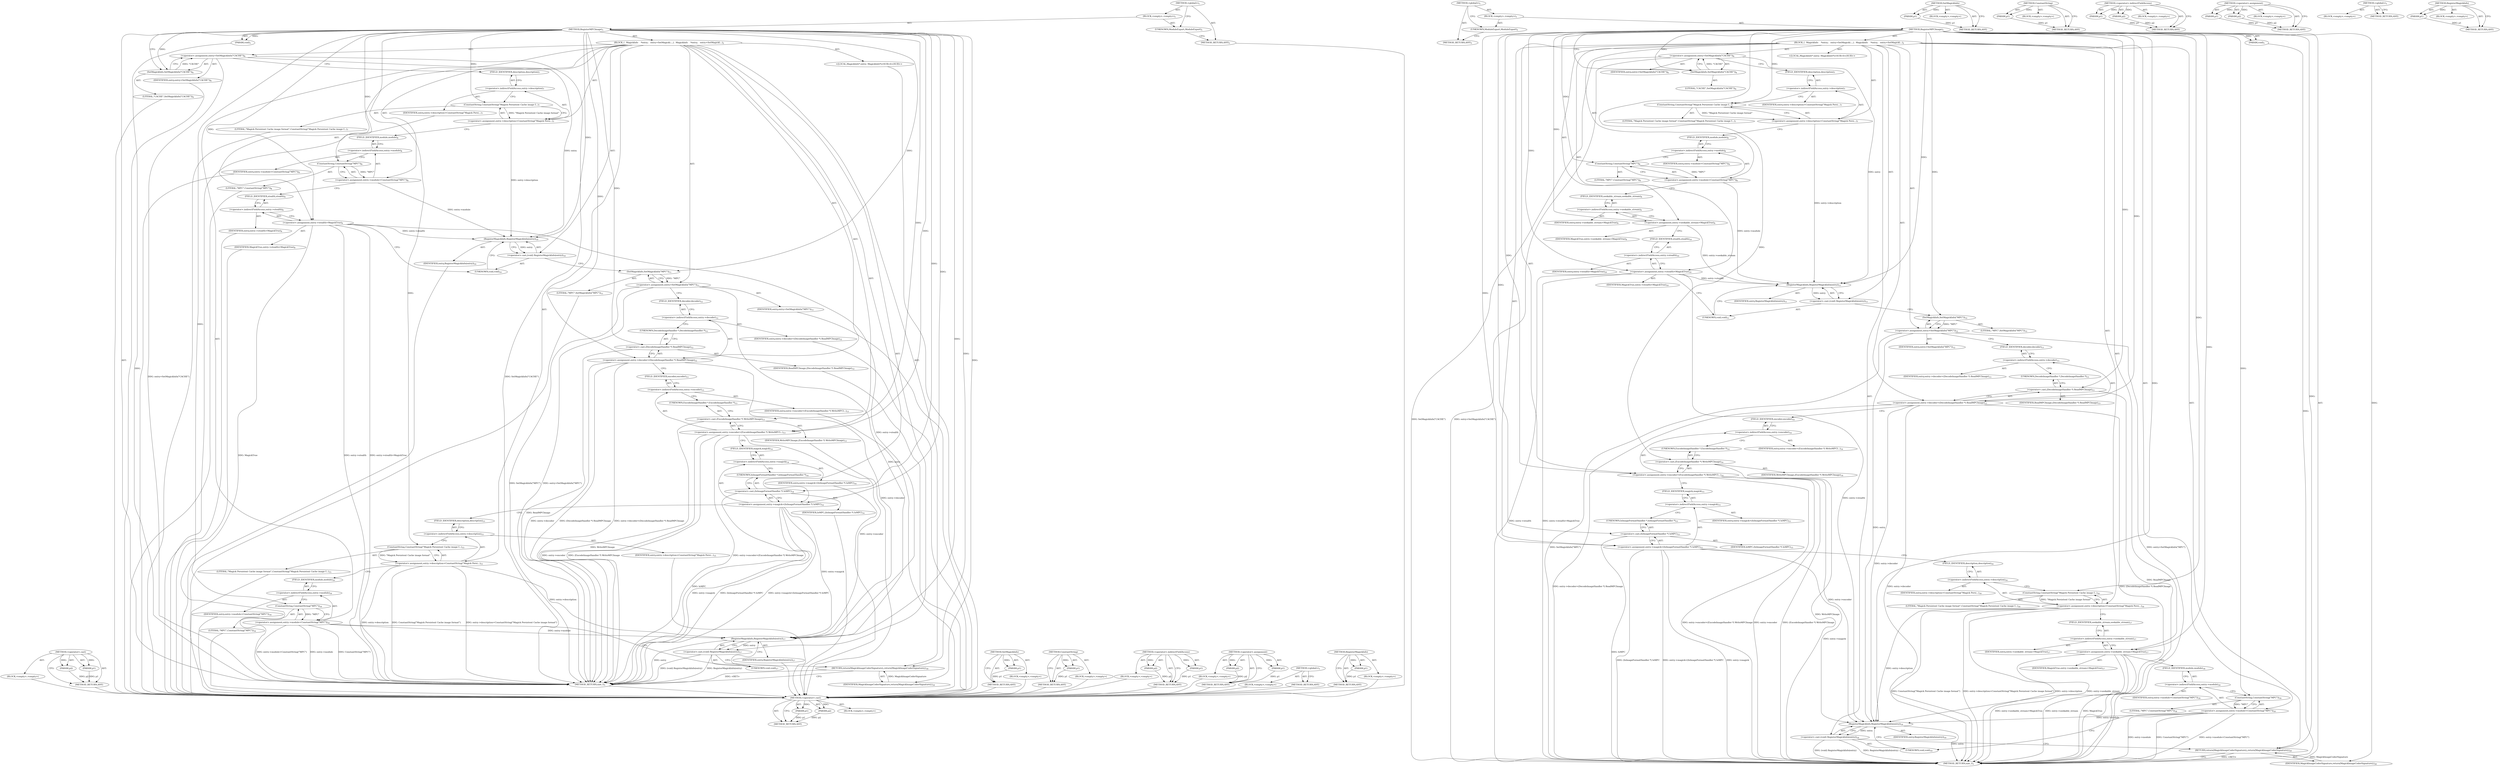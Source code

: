 digraph "RegisterMagickInfo" {
vulnerable_124 [label=<(METHOD,&lt;operator&gt;.cast)>];
vulnerable_125 [label=<(PARAM,p1)>];
vulnerable_126 [label=<(PARAM,p2)>];
vulnerable_127 [label=<(BLOCK,&lt;empty&gt;,&lt;empty&gt;)>];
vulnerable_128 [label=<(METHOD_RETURN,ANY)>];
vulnerable_6 [label=<(METHOD,&lt;global&gt;)<SUB>1</SUB>>];
vulnerable_7 [label=<(BLOCK,&lt;empty&gt;,&lt;empty&gt;)<SUB>1</SUB>>];
vulnerable_8 [label=<(UNKNOWN,ModuleExport,ModuleExport)<SUB>1</SUB>>];
vulnerable_9 [label=<(METHOD,RegisterMPCImage)<SUB>1</SUB>>];
vulnerable_10 [label=<(PARAM,void)<SUB>1</SUB>>];
vulnerable_11 [label=<(BLOCK,{
  MagickInfo
    *entry;

   entry=SetMagickI...,{
  MagickInfo
    *entry;

   entry=SetMagickI...)<SUB>2</SUB>>];
vulnerable_12 [label="<(LOCAL,MagickInfo* entry: MagickInfo*)<SUB>4</SUB>>"];
vulnerable_13 [label=<(&lt;operator&gt;.assignment,entry=SetMagickInfo(&quot;CACHE&quot;))<SUB>6</SUB>>];
vulnerable_14 [label=<(IDENTIFIER,entry,entry=SetMagickInfo(&quot;CACHE&quot;))<SUB>6</SUB>>];
vulnerable_15 [label=<(SetMagickInfo,SetMagickInfo(&quot;CACHE&quot;))<SUB>6</SUB>>];
vulnerable_16 [label=<(LITERAL,&quot;CACHE&quot;,SetMagickInfo(&quot;CACHE&quot;))<SUB>6</SUB>>];
vulnerable_17 [label=<(&lt;operator&gt;.assignment,entry-&gt;description=ConstantString(&quot;Magick Persi...)<SUB>7</SUB>>];
vulnerable_18 [label=<(&lt;operator&gt;.indirectFieldAccess,entry-&gt;description)<SUB>7</SUB>>];
vulnerable_19 [label=<(IDENTIFIER,entry,entry-&gt;description=ConstantString(&quot;Magick Persi...)<SUB>7</SUB>>];
vulnerable_20 [label=<(FIELD_IDENTIFIER,description,description)<SUB>7</SUB>>];
vulnerable_21 [label=<(ConstantString,ConstantString(&quot;Magick Persistent Cache image f...)<SUB>7</SUB>>];
vulnerable_22 [label=<(LITERAL,&quot;Magick Persistent Cache image format&quot;,ConstantString(&quot;Magick Persistent Cache image f...)<SUB>7</SUB>>];
vulnerable_23 [label=<(&lt;operator&gt;.assignment,entry-&gt;module=ConstantString(&quot;MPC&quot;))<SUB>8</SUB>>];
vulnerable_24 [label=<(&lt;operator&gt;.indirectFieldAccess,entry-&gt;module)<SUB>8</SUB>>];
vulnerable_25 [label=<(IDENTIFIER,entry,entry-&gt;module=ConstantString(&quot;MPC&quot;))<SUB>8</SUB>>];
vulnerable_26 [label=<(FIELD_IDENTIFIER,module,module)<SUB>8</SUB>>];
vulnerable_27 [label=<(ConstantString,ConstantString(&quot;MPC&quot;))<SUB>8</SUB>>];
vulnerable_28 [label=<(LITERAL,&quot;MPC&quot;,ConstantString(&quot;MPC&quot;))<SUB>8</SUB>>];
vulnerable_29 [label=<(&lt;operator&gt;.assignment,entry-&gt;stealth=MagickTrue)<SUB>9</SUB>>];
vulnerable_30 [label=<(&lt;operator&gt;.indirectFieldAccess,entry-&gt;stealth)<SUB>9</SUB>>];
vulnerable_31 [label=<(IDENTIFIER,entry,entry-&gt;stealth=MagickTrue)<SUB>9</SUB>>];
vulnerable_32 [label=<(FIELD_IDENTIFIER,stealth,stealth)<SUB>9</SUB>>];
vulnerable_33 [label=<(IDENTIFIER,MagickTrue,entry-&gt;stealth=MagickTrue)<SUB>9</SUB>>];
vulnerable_34 [label=<(&lt;operator&gt;.cast,(void) RegisterMagickInfo(entry))<SUB>10</SUB>>];
vulnerable_35 [label=<(UNKNOWN,void,void)<SUB>10</SUB>>];
vulnerable_36 [label=<(RegisterMagickInfo,RegisterMagickInfo(entry))<SUB>10</SUB>>];
vulnerable_37 [label=<(IDENTIFIER,entry,RegisterMagickInfo(entry))<SUB>10</SUB>>];
vulnerable_38 [label=<(&lt;operator&gt;.assignment,entry=SetMagickInfo(&quot;MPC&quot;))<SUB>11</SUB>>];
vulnerable_39 [label=<(IDENTIFIER,entry,entry=SetMagickInfo(&quot;MPC&quot;))<SUB>11</SUB>>];
vulnerable_40 [label=<(SetMagickInfo,SetMagickInfo(&quot;MPC&quot;))<SUB>11</SUB>>];
vulnerable_41 [label=<(LITERAL,&quot;MPC&quot;,SetMagickInfo(&quot;MPC&quot;))<SUB>11</SUB>>];
vulnerable_42 [label=<(&lt;operator&gt;.assignment,entry-&gt;decoder=(DecodeImageHandler *) ReadMPCImage)<SUB>12</SUB>>];
vulnerable_43 [label=<(&lt;operator&gt;.indirectFieldAccess,entry-&gt;decoder)<SUB>12</SUB>>];
vulnerable_44 [label=<(IDENTIFIER,entry,entry-&gt;decoder=(DecodeImageHandler *) ReadMPCImage)<SUB>12</SUB>>];
vulnerable_45 [label=<(FIELD_IDENTIFIER,decoder,decoder)<SUB>12</SUB>>];
vulnerable_46 [label=<(&lt;operator&gt;.cast,(DecodeImageHandler *) ReadMPCImage)<SUB>12</SUB>>];
vulnerable_47 [label=<(UNKNOWN,DecodeImageHandler *,DecodeImageHandler *)<SUB>12</SUB>>];
vulnerable_48 [label=<(IDENTIFIER,ReadMPCImage,(DecodeImageHandler *) ReadMPCImage)<SUB>12</SUB>>];
vulnerable_49 [label=<(&lt;operator&gt;.assignment,entry-&gt;encoder=(EncodeImageHandler *) WriteMPCI...)<SUB>13</SUB>>];
vulnerable_50 [label=<(&lt;operator&gt;.indirectFieldAccess,entry-&gt;encoder)<SUB>13</SUB>>];
vulnerable_51 [label=<(IDENTIFIER,entry,entry-&gt;encoder=(EncodeImageHandler *) WriteMPCI...)<SUB>13</SUB>>];
vulnerable_52 [label=<(FIELD_IDENTIFIER,encoder,encoder)<SUB>13</SUB>>];
vulnerable_53 [label=<(&lt;operator&gt;.cast,(EncodeImageHandler *) WriteMPCImage)<SUB>13</SUB>>];
vulnerable_54 [label=<(UNKNOWN,EncodeImageHandler *,EncodeImageHandler *)<SUB>13</SUB>>];
vulnerable_55 [label=<(IDENTIFIER,WriteMPCImage,(EncodeImageHandler *) WriteMPCImage)<SUB>13</SUB>>];
vulnerable_56 [label=<(&lt;operator&gt;.assignment,entry-&gt;magick=(IsImageFormatHandler *) IsMPC)<SUB>14</SUB>>];
vulnerable_57 [label=<(&lt;operator&gt;.indirectFieldAccess,entry-&gt;magick)<SUB>14</SUB>>];
vulnerable_58 [label=<(IDENTIFIER,entry,entry-&gt;magick=(IsImageFormatHandler *) IsMPC)<SUB>14</SUB>>];
vulnerable_59 [label=<(FIELD_IDENTIFIER,magick,magick)<SUB>14</SUB>>];
vulnerable_60 [label=<(&lt;operator&gt;.cast,(IsImageFormatHandler *) IsMPC)<SUB>14</SUB>>];
vulnerable_61 [label=<(UNKNOWN,IsImageFormatHandler *,IsImageFormatHandler *)<SUB>14</SUB>>];
vulnerable_62 [label=<(IDENTIFIER,IsMPC,(IsImageFormatHandler *) IsMPC)<SUB>14</SUB>>];
vulnerable_63 [label=<(&lt;operator&gt;.assignment,entry-&gt;description=ConstantString(&quot;Magick Persi...)<SUB>15</SUB>>];
vulnerable_64 [label=<(&lt;operator&gt;.indirectFieldAccess,entry-&gt;description)<SUB>15</SUB>>];
vulnerable_65 [label=<(IDENTIFIER,entry,entry-&gt;description=ConstantString(&quot;Magick Persi...)<SUB>15</SUB>>];
vulnerable_66 [label=<(FIELD_IDENTIFIER,description,description)<SUB>15</SUB>>];
vulnerable_67 [label=<(ConstantString,ConstantString(&quot;Magick Persistent Cache image f...)<SUB>15</SUB>>];
vulnerable_68 [label=<(LITERAL,&quot;Magick Persistent Cache image format&quot;,ConstantString(&quot;Magick Persistent Cache image f...)<SUB>15</SUB>>];
vulnerable_69 [label=<(&lt;operator&gt;.assignment,entry-&gt;module=ConstantString(&quot;MPC&quot;))<SUB>16</SUB>>];
vulnerable_70 [label=<(&lt;operator&gt;.indirectFieldAccess,entry-&gt;module)<SUB>16</SUB>>];
vulnerable_71 [label=<(IDENTIFIER,entry,entry-&gt;module=ConstantString(&quot;MPC&quot;))<SUB>16</SUB>>];
vulnerable_72 [label=<(FIELD_IDENTIFIER,module,module)<SUB>16</SUB>>];
vulnerable_73 [label=<(ConstantString,ConstantString(&quot;MPC&quot;))<SUB>16</SUB>>];
vulnerable_74 [label=<(LITERAL,&quot;MPC&quot;,ConstantString(&quot;MPC&quot;))<SUB>16</SUB>>];
vulnerable_75 [label=<(&lt;operator&gt;.cast,(void) RegisterMagickInfo(entry))<SUB>17</SUB>>];
vulnerable_76 [label=<(UNKNOWN,void,void)<SUB>17</SUB>>];
vulnerable_77 [label=<(RegisterMagickInfo,RegisterMagickInfo(entry))<SUB>17</SUB>>];
vulnerable_78 [label=<(IDENTIFIER,entry,RegisterMagickInfo(entry))<SUB>17</SUB>>];
vulnerable_79 [label=<(RETURN,return(MagickImageCoderSignature);,return(MagickImageCoderSignature);)<SUB>18</SUB>>];
vulnerable_80 [label=<(IDENTIFIER,MagickImageCoderSignature,return(MagickImageCoderSignature);)<SUB>18</SUB>>];
vulnerable_81 [label=<(METHOD_RETURN,size_t)<SUB>1</SUB>>];
vulnerable_83 [label=<(METHOD_RETURN,ANY)<SUB>1</SUB>>];
vulnerable_111 [label=<(METHOD,SetMagickInfo)>];
vulnerable_112 [label=<(PARAM,p1)>];
vulnerable_113 [label=<(BLOCK,&lt;empty&gt;,&lt;empty&gt;)>];
vulnerable_114 [label=<(METHOD_RETURN,ANY)>];
vulnerable_120 [label=<(METHOD,ConstantString)>];
vulnerable_121 [label=<(PARAM,p1)>];
vulnerable_122 [label=<(BLOCK,&lt;empty&gt;,&lt;empty&gt;)>];
vulnerable_123 [label=<(METHOD_RETURN,ANY)>];
vulnerable_115 [label=<(METHOD,&lt;operator&gt;.indirectFieldAccess)>];
vulnerable_116 [label=<(PARAM,p1)>];
vulnerable_117 [label=<(PARAM,p2)>];
vulnerable_118 [label=<(BLOCK,&lt;empty&gt;,&lt;empty&gt;)>];
vulnerable_119 [label=<(METHOD_RETURN,ANY)>];
vulnerable_106 [label=<(METHOD,&lt;operator&gt;.assignment)>];
vulnerable_107 [label=<(PARAM,p1)>];
vulnerable_108 [label=<(PARAM,p2)>];
vulnerable_109 [label=<(BLOCK,&lt;empty&gt;,&lt;empty&gt;)>];
vulnerable_110 [label=<(METHOD_RETURN,ANY)>];
vulnerable_100 [label=<(METHOD,&lt;global&gt;)<SUB>1</SUB>>];
vulnerable_101 [label=<(BLOCK,&lt;empty&gt;,&lt;empty&gt;)>];
vulnerable_102 [label=<(METHOD_RETURN,ANY)>];
vulnerable_129 [label=<(METHOD,RegisterMagickInfo)>];
vulnerable_130 [label=<(PARAM,p1)>];
vulnerable_131 [label=<(BLOCK,&lt;empty&gt;,&lt;empty&gt;)>];
vulnerable_132 [label=<(METHOD_RETURN,ANY)>];
fixed_134 [label=<(METHOD,&lt;operator&gt;.cast)>];
fixed_135 [label=<(PARAM,p1)>];
fixed_136 [label=<(PARAM,p2)>];
fixed_137 [label=<(BLOCK,&lt;empty&gt;,&lt;empty&gt;)>];
fixed_138 [label=<(METHOD_RETURN,ANY)>];
fixed_6 [label=<(METHOD,&lt;global&gt;)<SUB>1</SUB>>];
fixed_7 [label=<(BLOCK,&lt;empty&gt;,&lt;empty&gt;)<SUB>1</SUB>>];
fixed_8 [label=<(UNKNOWN,ModuleExport,ModuleExport)<SUB>1</SUB>>];
fixed_9 [label=<(METHOD,RegisterMPCImage)<SUB>1</SUB>>];
fixed_10 [label=<(PARAM,void)<SUB>1</SUB>>];
fixed_11 [label=<(BLOCK,{
  MagickInfo
    *entry;

   entry=SetMagickI...,{
  MagickInfo
    *entry;

   entry=SetMagickI...)<SUB>2</SUB>>];
fixed_12 [label="<(LOCAL,MagickInfo* entry: MagickInfo*)<SUB>4</SUB>>"];
fixed_13 [label=<(&lt;operator&gt;.assignment,entry=SetMagickInfo(&quot;CACHE&quot;))<SUB>6</SUB>>];
fixed_14 [label=<(IDENTIFIER,entry,entry=SetMagickInfo(&quot;CACHE&quot;))<SUB>6</SUB>>];
fixed_15 [label=<(SetMagickInfo,SetMagickInfo(&quot;CACHE&quot;))<SUB>6</SUB>>];
fixed_16 [label=<(LITERAL,&quot;CACHE&quot;,SetMagickInfo(&quot;CACHE&quot;))<SUB>6</SUB>>];
fixed_17 [label=<(&lt;operator&gt;.assignment,entry-&gt;description=ConstantString(&quot;Magick Persi...)<SUB>7</SUB>>];
fixed_18 [label=<(&lt;operator&gt;.indirectFieldAccess,entry-&gt;description)<SUB>7</SUB>>];
fixed_19 [label=<(IDENTIFIER,entry,entry-&gt;description=ConstantString(&quot;Magick Persi...)<SUB>7</SUB>>];
fixed_20 [label=<(FIELD_IDENTIFIER,description,description)<SUB>7</SUB>>];
fixed_21 [label=<(ConstantString,ConstantString(&quot;Magick Persistent Cache image f...)<SUB>7</SUB>>];
fixed_22 [label=<(LITERAL,&quot;Magick Persistent Cache image format&quot;,ConstantString(&quot;Magick Persistent Cache image f...)<SUB>7</SUB>>];
fixed_23 [label=<(&lt;operator&gt;.assignment,entry-&gt;module=ConstantString(&quot;MPC&quot;))<SUB>8</SUB>>];
fixed_24 [label=<(&lt;operator&gt;.indirectFieldAccess,entry-&gt;module)<SUB>8</SUB>>];
fixed_25 [label=<(IDENTIFIER,entry,entry-&gt;module=ConstantString(&quot;MPC&quot;))<SUB>8</SUB>>];
fixed_26 [label=<(FIELD_IDENTIFIER,module,module)<SUB>8</SUB>>];
fixed_27 [label=<(ConstantString,ConstantString(&quot;MPC&quot;))<SUB>8</SUB>>];
fixed_28 [label=<(LITERAL,&quot;MPC&quot;,ConstantString(&quot;MPC&quot;))<SUB>8</SUB>>];
fixed_29 [label=<(&lt;operator&gt;.assignment,entry-&gt;seekable_stream=MagickTrue)<SUB>9</SUB>>];
fixed_30 [label=<(&lt;operator&gt;.indirectFieldAccess,entry-&gt;seekable_stream)<SUB>9</SUB>>];
fixed_31 [label=<(IDENTIFIER,entry,entry-&gt;seekable_stream=MagickTrue)<SUB>9</SUB>>];
fixed_32 [label=<(FIELD_IDENTIFIER,seekable_stream,seekable_stream)<SUB>9</SUB>>];
fixed_33 [label=<(IDENTIFIER,MagickTrue,entry-&gt;seekable_stream=MagickTrue)<SUB>9</SUB>>];
fixed_34 [label=<(&lt;operator&gt;.assignment,entry-&gt;stealth=MagickTrue)<SUB>10</SUB>>];
fixed_35 [label=<(&lt;operator&gt;.indirectFieldAccess,entry-&gt;stealth)<SUB>10</SUB>>];
fixed_36 [label=<(IDENTIFIER,entry,entry-&gt;stealth=MagickTrue)<SUB>10</SUB>>];
fixed_37 [label=<(FIELD_IDENTIFIER,stealth,stealth)<SUB>10</SUB>>];
fixed_38 [label=<(IDENTIFIER,MagickTrue,entry-&gt;stealth=MagickTrue)<SUB>10</SUB>>];
fixed_39 [label=<(&lt;operator&gt;.cast,(void) RegisterMagickInfo(entry))<SUB>11</SUB>>];
fixed_40 [label=<(UNKNOWN,void,void)<SUB>11</SUB>>];
fixed_41 [label=<(RegisterMagickInfo,RegisterMagickInfo(entry))<SUB>11</SUB>>];
fixed_42 [label=<(IDENTIFIER,entry,RegisterMagickInfo(entry))<SUB>11</SUB>>];
fixed_43 [label=<(&lt;operator&gt;.assignment,entry=SetMagickInfo(&quot;MPC&quot;))<SUB>12</SUB>>];
fixed_44 [label=<(IDENTIFIER,entry,entry=SetMagickInfo(&quot;MPC&quot;))<SUB>12</SUB>>];
fixed_45 [label=<(SetMagickInfo,SetMagickInfo(&quot;MPC&quot;))<SUB>12</SUB>>];
fixed_46 [label=<(LITERAL,&quot;MPC&quot;,SetMagickInfo(&quot;MPC&quot;))<SUB>12</SUB>>];
fixed_47 [label=<(&lt;operator&gt;.assignment,entry-&gt;decoder=(DecodeImageHandler *) ReadMPCImage)<SUB>13</SUB>>];
fixed_48 [label=<(&lt;operator&gt;.indirectFieldAccess,entry-&gt;decoder)<SUB>13</SUB>>];
fixed_49 [label=<(IDENTIFIER,entry,entry-&gt;decoder=(DecodeImageHandler *) ReadMPCImage)<SUB>13</SUB>>];
fixed_50 [label=<(FIELD_IDENTIFIER,decoder,decoder)<SUB>13</SUB>>];
fixed_51 [label=<(&lt;operator&gt;.cast,(DecodeImageHandler *) ReadMPCImage)<SUB>13</SUB>>];
fixed_52 [label=<(UNKNOWN,DecodeImageHandler *,DecodeImageHandler *)<SUB>13</SUB>>];
fixed_53 [label=<(IDENTIFIER,ReadMPCImage,(DecodeImageHandler *) ReadMPCImage)<SUB>13</SUB>>];
fixed_54 [label=<(&lt;operator&gt;.assignment,entry-&gt;encoder=(EncodeImageHandler *) WriteMPCI...)<SUB>14</SUB>>];
fixed_55 [label=<(&lt;operator&gt;.indirectFieldAccess,entry-&gt;encoder)<SUB>14</SUB>>];
fixed_56 [label=<(IDENTIFIER,entry,entry-&gt;encoder=(EncodeImageHandler *) WriteMPCI...)<SUB>14</SUB>>];
fixed_57 [label=<(FIELD_IDENTIFIER,encoder,encoder)<SUB>14</SUB>>];
fixed_58 [label=<(&lt;operator&gt;.cast,(EncodeImageHandler *) WriteMPCImage)<SUB>14</SUB>>];
fixed_59 [label=<(UNKNOWN,EncodeImageHandler *,EncodeImageHandler *)<SUB>14</SUB>>];
fixed_60 [label=<(IDENTIFIER,WriteMPCImage,(EncodeImageHandler *) WriteMPCImage)<SUB>14</SUB>>];
fixed_61 [label=<(&lt;operator&gt;.assignment,entry-&gt;magick=(IsImageFormatHandler *) IsMPC)<SUB>15</SUB>>];
fixed_62 [label=<(&lt;operator&gt;.indirectFieldAccess,entry-&gt;magick)<SUB>15</SUB>>];
fixed_63 [label=<(IDENTIFIER,entry,entry-&gt;magick=(IsImageFormatHandler *) IsMPC)<SUB>15</SUB>>];
fixed_64 [label=<(FIELD_IDENTIFIER,magick,magick)<SUB>15</SUB>>];
fixed_65 [label=<(&lt;operator&gt;.cast,(IsImageFormatHandler *) IsMPC)<SUB>15</SUB>>];
fixed_66 [label=<(UNKNOWN,IsImageFormatHandler *,IsImageFormatHandler *)<SUB>15</SUB>>];
fixed_67 [label=<(IDENTIFIER,IsMPC,(IsImageFormatHandler *) IsMPC)<SUB>15</SUB>>];
fixed_68 [label=<(&lt;operator&gt;.assignment,entry-&gt;description=ConstantString(&quot;Magick Persi...)<SUB>16</SUB>>];
fixed_69 [label=<(&lt;operator&gt;.indirectFieldAccess,entry-&gt;description)<SUB>16</SUB>>];
fixed_70 [label=<(IDENTIFIER,entry,entry-&gt;description=ConstantString(&quot;Magick Persi...)<SUB>16</SUB>>];
fixed_71 [label=<(FIELD_IDENTIFIER,description,description)<SUB>16</SUB>>];
fixed_72 [label=<(ConstantString,ConstantString(&quot;Magick Persistent Cache image f...)<SUB>16</SUB>>];
fixed_73 [label=<(LITERAL,&quot;Magick Persistent Cache image format&quot;,ConstantString(&quot;Magick Persistent Cache image f...)<SUB>16</SUB>>];
fixed_74 [label=<(&lt;operator&gt;.assignment,entry-&gt;seekable_stream=MagickTrue)<SUB>17</SUB>>];
fixed_75 [label=<(&lt;operator&gt;.indirectFieldAccess,entry-&gt;seekable_stream)<SUB>17</SUB>>];
fixed_76 [label=<(IDENTIFIER,entry,entry-&gt;seekable_stream=MagickTrue)<SUB>17</SUB>>];
fixed_77 [label=<(FIELD_IDENTIFIER,seekable_stream,seekable_stream)<SUB>17</SUB>>];
fixed_78 [label=<(IDENTIFIER,MagickTrue,entry-&gt;seekable_stream=MagickTrue)<SUB>17</SUB>>];
fixed_79 [label=<(&lt;operator&gt;.assignment,entry-&gt;module=ConstantString(&quot;MPC&quot;))<SUB>18</SUB>>];
fixed_80 [label=<(&lt;operator&gt;.indirectFieldAccess,entry-&gt;module)<SUB>18</SUB>>];
fixed_81 [label=<(IDENTIFIER,entry,entry-&gt;module=ConstantString(&quot;MPC&quot;))<SUB>18</SUB>>];
fixed_82 [label=<(FIELD_IDENTIFIER,module,module)<SUB>18</SUB>>];
fixed_83 [label=<(ConstantString,ConstantString(&quot;MPC&quot;))<SUB>18</SUB>>];
fixed_84 [label=<(LITERAL,&quot;MPC&quot;,ConstantString(&quot;MPC&quot;))<SUB>18</SUB>>];
fixed_85 [label=<(&lt;operator&gt;.cast,(void) RegisterMagickInfo(entry))<SUB>19</SUB>>];
fixed_86 [label=<(UNKNOWN,void,void)<SUB>19</SUB>>];
fixed_87 [label=<(RegisterMagickInfo,RegisterMagickInfo(entry))<SUB>19</SUB>>];
fixed_88 [label=<(IDENTIFIER,entry,RegisterMagickInfo(entry))<SUB>19</SUB>>];
fixed_89 [label=<(RETURN,return(MagickImageCoderSignature);,return(MagickImageCoderSignature);)<SUB>20</SUB>>];
fixed_90 [label=<(IDENTIFIER,MagickImageCoderSignature,return(MagickImageCoderSignature);)<SUB>20</SUB>>];
fixed_91 [label=<(METHOD_RETURN,size_t)<SUB>1</SUB>>];
fixed_93 [label=<(METHOD_RETURN,ANY)<SUB>1</SUB>>];
fixed_121 [label=<(METHOD,SetMagickInfo)>];
fixed_122 [label=<(PARAM,p1)>];
fixed_123 [label=<(BLOCK,&lt;empty&gt;,&lt;empty&gt;)>];
fixed_124 [label=<(METHOD_RETURN,ANY)>];
fixed_130 [label=<(METHOD,ConstantString)>];
fixed_131 [label=<(PARAM,p1)>];
fixed_132 [label=<(BLOCK,&lt;empty&gt;,&lt;empty&gt;)>];
fixed_133 [label=<(METHOD_RETURN,ANY)>];
fixed_125 [label=<(METHOD,&lt;operator&gt;.indirectFieldAccess)>];
fixed_126 [label=<(PARAM,p1)>];
fixed_127 [label=<(PARAM,p2)>];
fixed_128 [label=<(BLOCK,&lt;empty&gt;,&lt;empty&gt;)>];
fixed_129 [label=<(METHOD_RETURN,ANY)>];
fixed_116 [label=<(METHOD,&lt;operator&gt;.assignment)>];
fixed_117 [label=<(PARAM,p1)>];
fixed_118 [label=<(PARAM,p2)>];
fixed_119 [label=<(BLOCK,&lt;empty&gt;,&lt;empty&gt;)>];
fixed_120 [label=<(METHOD_RETURN,ANY)>];
fixed_110 [label=<(METHOD,&lt;global&gt;)<SUB>1</SUB>>];
fixed_111 [label=<(BLOCK,&lt;empty&gt;,&lt;empty&gt;)>];
fixed_112 [label=<(METHOD_RETURN,ANY)>];
fixed_139 [label=<(METHOD,RegisterMagickInfo)>];
fixed_140 [label=<(PARAM,p1)>];
fixed_141 [label=<(BLOCK,&lt;empty&gt;,&lt;empty&gt;)>];
fixed_142 [label=<(METHOD_RETURN,ANY)>];
vulnerable_124 -> vulnerable_125  [key=0, label="AST: "];
vulnerable_124 -> vulnerable_125  [key=1, label="DDG: "];
vulnerable_124 -> vulnerable_127  [key=0, label="AST: "];
vulnerable_124 -> vulnerable_126  [key=0, label="AST: "];
vulnerable_124 -> vulnerable_126  [key=1, label="DDG: "];
vulnerable_124 -> vulnerable_128  [key=0, label="AST: "];
vulnerable_124 -> vulnerable_128  [key=1, label="CFG: "];
vulnerable_125 -> vulnerable_128  [key=0, label="DDG: p1"];
vulnerable_126 -> vulnerable_128  [key=0, label="DDG: p2"];
vulnerable_127 -> fixed_134  [key=0];
vulnerable_128 -> fixed_134  [key=0];
vulnerable_6 -> vulnerable_7  [key=0, label="AST: "];
vulnerable_6 -> vulnerable_83  [key=0, label="AST: "];
vulnerable_6 -> vulnerable_8  [key=0, label="CFG: "];
vulnerable_7 -> vulnerable_8  [key=0, label="AST: "];
vulnerable_7 -> vulnerable_9  [key=0, label="AST: "];
vulnerable_8 -> vulnerable_83  [key=0, label="CFG: "];
vulnerable_9 -> vulnerable_10  [key=0, label="AST: "];
vulnerable_9 -> vulnerable_10  [key=1, label="DDG: "];
vulnerable_9 -> vulnerable_11  [key=0, label="AST: "];
vulnerable_9 -> vulnerable_81  [key=0, label="AST: "];
vulnerable_9 -> vulnerable_15  [key=0, label="CFG: "];
vulnerable_9 -> vulnerable_15  [key=1, label="DDG: "];
vulnerable_9 -> vulnerable_29  [key=0, label="DDG: "];
vulnerable_9 -> vulnerable_42  [key=0, label="DDG: "];
vulnerable_9 -> vulnerable_49  [key=0, label="DDG: "];
vulnerable_9 -> vulnerable_56  [key=0, label="DDG: "];
vulnerable_9 -> vulnerable_79  [key=0, label="DDG: "];
vulnerable_9 -> vulnerable_80  [key=0, label="DDG: "];
vulnerable_9 -> vulnerable_21  [key=0, label="DDG: "];
vulnerable_9 -> vulnerable_27  [key=0, label="DDG: "];
vulnerable_9 -> vulnerable_36  [key=0, label="DDG: "];
vulnerable_9 -> vulnerable_40  [key=0, label="DDG: "];
vulnerable_9 -> vulnerable_46  [key=0, label="DDG: "];
vulnerable_9 -> vulnerable_53  [key=0, label="DDG: "];
vulnerable_9 -> vulnerable_60  [key=0, label="DDG: "];
vulnerable_9 -> vulnerable_67  [key=0, label="DDG: "];
vulnerable_9 -> vulnerable_73  [key=0, label="DDG: "];
vulnerable_9 -> vulnerable_77  [key=0, label="DDG: "];
vulnerable_10 -> vulnerable_81  [key=0, label="DDG: "];
vulnerable_11 -> vulnerable_12  [key=0, label="AST: "];
vulnerable_11 -> vulnerable_13  [key=0, label="AST: "];
vulnerable_11 -> vulnerable_17  [key=0, label="AST: "];
vulnerable_11 -> vulnerable_23  [key=0, label="AST: "];
vulnerable_11 -> vulnerable_29  [key=0, label="AST: "];
vulnerable_11 -> vulnerable_34  [key=0, label="AST: "];
vulnerable_11 -> vulnerable_38  [key=0, label="AST: "];
vulnerable_11 -> vulnerable_42  [key=0, label="AST: "];
vulnerable_11 -> vulnerable_49  [key=0, label="AST: "];
vulnerable_11 -> vulnerable_56  [key=0, label="AST: "];
vulnerable_11 -> vulnerable_63  [key=0, label="AST: "];
vulnerable_11 -> vulnerable_69  [key=0, label="AST: "];
vulnerable_11 -> vulnerable_75  [key=0, label="AST: "];
vulnerable_11 -> vulnerable_79  [key=0, label="AST: "];
vulnerable_12 -> fixed_134  [key=0];
vulnerable_13 -> vulnerable_14  [key=0, label="AST: "];
vulnerable_13 -> vulnerable_15  [key=0, label="AST: "];
vulnerable_13 -> vulnerable_20  [key=0, label="CFG: "];
vulnerable_13 -> vulnerable_81  [key=0, label="DDG: SetMagickInfo(&quot;CACHE&quot;)"];
vulnerable_13 -> vulnerable_81  [key=1, label="DDG: entry=SetMagickInfo(&quot;CACHE&quot;)"];
vulnerable_13 -> vulnerable_36  [key=0, label="DDG: entry"];
vulnerable_14 -> fixed_134  [key=0];
vulnerable_15 -> vulnerable_16  [key=0, label="AST: "];
vulnerable_15 -> vulnerable_13  [key=0, label="CFG: "];
vulnerable_15 -> vulnerable_13  [key=1, label="DDG: &quot;CACHE&quot;"];
vulnerable_16 -> fixed_134  [key=0];
vulnerable_17 -> vulnerable_18  [key=0, label="AST: "];
vulnerable_17 -> vulnerable_21  [key=0, label="AST: "];
vulnerable_17 -> vulnerable_26  [key=0, label="CFG: "];
vulnerable_17 -> vulnerable_36  [key=0, label="DDG: entry-&gt;description"];
vulnerable_18 -> vulnerable_19  [key=0, label="AST: "];
vulnerable_18 -> vulnerable_20  [key=0, label="AST: "];
vulnerable_18 -> vulnerable_21  [key=0, label="CFG: "];
vulnerable_19 -> fixed_134  [key=0];
vulnerable_20 -> vulnerable_18  [key=0, label="CFG: "];
vulnerable_21 -> vulnerable_22  [key=0, label="AST: "];
vulnerable_21 -> vulnerable_17  [key=0, label="CFG: "];
vulnerable_21 -> vulnerable_17  [key=1, label="DDG: &quot;Magick Persistent Cache image format&quot;"];
vulnerable_22 -> fixed_134  [key=0];
vulnerable_23 -> vulnerable_24  [key=0, label="AST: "];
vulnerable_23 -> vulnerable_27  [key=0, label="AST: "];
vulnerable_23 -> vulnerable_32  [key=0, label="CFG: "];
vulnerable_23 -> vulnerable_36  [key=0, label="DDG: entry-&gt;module"];
vulnerable_24 -> vulnerable_25  [key=0, label="AST: "];
vulnerable_24 -> vulnerable_26  [key=0, label="AST: "];
vulnerable_24 -> vulnerable_27  [key=0, label="CFG: "];
vulnerable_25 -> fixed_134  [key=0];
vulnerable_26 -> vulnerable_24  [key=0, label="CFG: "];
vulnerable_27 -> vulnerable_28  [key=0, label="AST: "];
vulnerable_27 -> vulnerable_23  [key=0, label="CFG: "];
vulnerable_27 -> vulnerable_23  [key=1, label="DDG: &quot;MPC&quot;"];
vulnerable_28 -> fixed_134  [key=0];
vulnerable_29 -> vulnerable_30  [key=0, label="AST: "];
vulnerable_29 -> vulnerable_33  [key=0, label="AST: "];
vulnerable_29 -> vulnerable_35  [key=0, label="CFG: "];
vulnerable_29 -> vulnerable_81  [key=0, label="DDG: entry-&gt;stealth"];
vulnerable_29 -> vulnerable_81  [key=1, label="DDG: entry-&gt;stealth=MagickTrue"];
vulnerable_29 -> vulnerable_81  [key=2, label="DDG: MagickTrue"];
vulnerable_29 -> vulnerable_36  [key=0, label="DDG: entry-&gt;stealth"];
vulnerable_29 -> vulnerable_77  [key=0, label="DDG: entry-&gt;stealth"];
vulnerable_30 -> vulnerable_31  [key=0, label="AST: "];
vulnerable_30 -> vulnerable_32  [key=0, label="AST: "];
vulnerable_30 -> vulnerable_29  [key=0, label="CFG: "];
vulnerable_31 -> fixed_134  [key=0];
vulnerable_32 -> vulnerable_30  [key=0, label="CFG: "];
vulnerable_33 -> fixed_134  [key=0];
vulnerable_34 -> vulnerable_35  [key=0, label="AST: "];
vulnerable_34 -> vulnerable_36  [key=0, label="AST: "];
vulnerable_34 -> vulnerable_40  [key=0, label="CFG: "];
vulnerable_35 -> vulnerable_36  [key=0, label="CFG: "];
vulnerable_36 -> vulnerable_37  [key=0, label="AST: "];
vulnerable_36 -> vulnerable_34  [key=0, label="CFG: "];
vulnerable_36 -> vulnerable_34  [key=1, label="DDG: entry"];
vulnerable_37 -> fixed_134  [key=0];
vulnerable_38 -> vulnerable_39  [key=0, label="AST: "];
vulnerable_38 -> vulnerable_40  [key=0, label="AST: "];
vulnerable_38 -> vulnerable_45  [key=0, label="CFG: "];
vulnerable_38 -> vulnerable_81  [key=0, label="DDG: SetMagickInfo(&quot;MPC&quot;)"];
vulnerable_38 -> vulnerable_81  [key=1, label="DDG: entry=SetMagickInfo(&quot;MPC&quot;)"];
vulnerable_38 -> vulnerable_77  [key=0, label="DDG: entry"];
vulnerable_39 -> fixed_134  [key=0];
vulnerable_40 -> vulnerable_41  [key=0, label="AST: "];
vulnerable_40 -> vulnerable_38  [key=0, label="CFG: "];
vulnerable_40 -> vulnerable_38  [key=1, label="DDG: &quot;MPC&quot;"];
vulnerable_41 -> fixed_134  [key=0];
vulnerable_42 -> vulnerable_43  [key=0, label="AST: "];
vulnerable_42 -> vulnerable_46  [key=0, label="AST: "];
vulnerable_42 -> vulnerable_52  [key=0, label="CFG: "];
vulnerable_42 -> vulnerable_81  [key=0, label="DDG: entry-&gt;decoder"];
vulnerable_42 -> vulnerable_81  [key=1, label="DDG: (DecodeImageHandler *) ReadMPCImage"];
vulnerable_42 -> vulnerable_81  [key=2, label="DDG: entry-&gt;decoder=(DecodeImageHandler *) ReadMPCImage"];
vulnerable_42 -> vulnerable_77  [key=0, label="DDG: entry-&gt;decoder"];
vulnerable_43 -> vulnerable_44  [key=0, label="AST: "];
vulnerable_43 -> vulnerable_45  [key=0, label="AST: "];
vulnerable_43 -> vulnerable_47  [key=0, label="CFG: "];
vulnerable_44 -> fixed_134  [key=0];
vulnerable_45 -> vulnerable_43  [key=0, label="CFG: "];
vulnerable_46 -> vulnerable_47  [key=0, label="AST: "];
vulnerable_46 -> vulnerable_48  [key=0, label="AST: "];
vulnerable_46 -> vulnerable_42  [key=0, label="CFG: "];
vulnerable_46 -> vulnerable_81  [key=0, label="DDG: ReadMPCImage"];
vulnerable_47 -> vulnerable_46  [key=0, label="CFG: "];
vulnerable_48 -> fixed_134  [key=0];
vulnerable_49 -> vulnerable_50  [key=0, label="AST: "];
vulnerable_49 -> vulnerable_53  [key=0, label="AST: "];
vulnerable_49 -> vulnerable_59  [key=0, label="CFG: "];
vulnerable_49 -> vulnerable_81  [key=0, label="DDG: entry-&gt;encoder"];
vulnerable_49 -> vulnerable_81  [key=1, label="DDG: (EncodeImageHandler *) WriteMPCImage"];
vulnerable_49 -> vulnerable_81  [key=2, label="DDG: entry-&gt;encoder=(EncodeImageHandler *) WriteMPCImage"];
vulnerable_49 -> vulnerable_77  [key=0, label="DDG: entry-&gt;encoder"];
vulnerable_50 -> vulnerable_51  [key=0, label="AST: "];
vulnerable_50 -> vulnerable_52  [key=0, label="AST: "];
vulnerable_50 -> vulnerable_54  [key=0, label="CFG: "];
vulnerable_51 -> fixed_134  [key=0];
vulnerable_52 -> vulnerable_50  [key=0, label="CFG: "];
vulnerable_53 -> vulnerable_54  [key=0, label="AST: "];
vulnerable_53 -> vulnerable_55  [key=0, label="AST: "];
vulnerable_53 -> vulnerable_49  [key=0, label="CFG: "];
vulnerable_53 -> vulnerable_81  [key=0, label="DDG: WriteMPCImage"];
vulnerable_54 -> vulnerable_53  [key=0, label="CFG: "];
vulnerable_55 -> fixed_134  [key=0];
vulnerable_56 -> vulnerable_57  [key=0, label="AST: "];
vulnerable_56 -> vulnerable_60  [key=0, label="AST: "];
vulnerable_56 -> vulnerable_66  [key=0, label="CFG: "];
vulnerable_56 -> vulnerable_81  [key=0, label="DDG: entry-&gt;magick"];
vulnerable_56 -> vulnerable_81  [key=1, label="DDG: (IsImageFormatHandler *) IsMPC"];
vulnerable_56 -> vulnerable_81  [key=2, label="DDG: entry-&gt;magick=(IsImageFormatHandler *) IsMPC"];
vulnerable_56 -> vulnerable_77  [key=0, label="DDG: entry-&gt;magick"];
vulnerable_57 -> vulnerable_58  [key=0, label="AST: "];
vulnerable_57 -> vulnerable_59  [key=0, label="AST: "];
vulnerable_57 -> vulnerable_61  [key=0, label="CFG: "];
vulnerable_58 -> fixed_134  [key=0];
vulnerable_59 -> vulnerable_57  [key=0, label="CFG: "];
vulnerable_60 -> vulnerable_61  [key=0, label="AST: "];
vulnerable_60 -> vulnerable_62  [key=0, label="AST: "];
vulnerable_60 -> vulnerable_56  [key=0, label="CFG: "];
vulnerable_60 -> vulnerable_81  [key=0, label="DDG: IsMPC"];
vulnerable_61 -> vulnerable_60  [key=0, label="CFG: "];
vulnerable_62 -> fixed_134  [key=0];
vulnerable_63 -> vulnerable_64  [key=0, label="AST: "];
vulnerable_63 -> vulnerable_67  [key=0, label="AST: "];
vulnerable_63 -> vulnerable_72  [key=0, label="CFG: "];
vulnerable_63 -> vulnerable_81  [key=0, label="DDG: entry-&gt;description"];
vulnerable_63 -> vulnerable_81  [key=1, label="DDG: ConstantString(&quot;Magick Persistent Cache image format&quot;)"];
vulnerable_63 -> vulnerable_81  [key=2, label="DDG: entry-&gt;description=ConstantString(&quot;Magick Persistent Cache image format&quot;)"];
vulnerable_63 -> vulnerable_77  [key=0, label="DDG: entry-&gt;description"];
vulnerable_64 -> vulnerable_65  [key=0, label="AST: "];
vulnerable_64 -> vulnerable_66  [key=0, label="AST: "];
vulnerable_64 -> vulnerable_67  [key=0, label="CFG: "];
vulnerable_65 -> fixed_134  [key=0];
vulnerable_66 -> vulnerable_64  [key=0, label="CFG: "];
vulnerable_67 -> vulnerable_68  [key=0, label="AST: "];
vulnerable_67 -> vulnerable_63  [key=0, label="CFG: "];
vulnerable_67 -> vulnerable_63  [key=1, label="DDG: &quot;Magick Persistent Cache image format&quot;"];
vulnerable_68 -> fixed_134  [key=0];
vulnerable_69 -> vulnerable_70  [key=0, label="AST: "];
vulnerable_69 -> vulnerable_73  [key=0, label="AST: "];
vulnerable_69 -> vulnerable_76  [key=0, label="CFG: "];
vulnerable_69 -> vulnerable_81  [key=0, label="DDG: entry-&gt;module"];
vulnerable_69 -> vulnerable_81  [key=1, label="DDG: ConstantString(&quot;MPC&quot;)"];
vulnerable_69 -> vulnerable_81  [key=2, label="DDG: entry-&gt;module=ConstantString(&quot;MPC&quot;)"];
vulnerable_69 -> vulnerable_77  [key=0, label="DDG: entry-&gt;module"];
vulnerable_70 -> vulnerable_71  [key=0, label="AST: "];
vulnerable_70 -> vulnerable_72  [key=0, label="AST: "];
vulnerable_70 -> vulnerable_73  [key=0, label="CFG: "];
vulnerable_71 -> fixed_134  [key=0];
vulnerable_72 -> vulnerable_70  [key=0, label="CFG: "];
vulnerable_73 -> vulnerable_74  [key=0, label="AST: "];
vulnerable_73 -> vulnerable_69  [key=0, label="CFG: "];
vulnerable_73 -> vulnerable_69  [key=1, label="DDG: &quot;MPC&quot;"];
vulnerable_74 -> fixed_134  [key=0];
vulnerable_75 -> vulnerable_76  [key=0, label="AST: "];
vulnerable_75 -> vulnerable_77  [key=0, label="AST: "];
vulnerable_75 -> vulnerable_79  [key=0, label="CFG: "];
vulnerable_75 -> vulnerable_81  [key=0, label="DDG: RegisterMagickInfo(entry)"];
vulnerable_75 -> vulnerable_81  [key=1, label="DDG: (void) RegisterMagickInfo(entry)"];
vulnerable_76 -> vulnerable_77  [key=0, label="CFG: "];
vulnerable_77 -> vulnerable_78  [key=0, label="AST: "];
vulnerable_77 -> vulnerable_75  [key=0, label="CFG: "];
vulnerable_77 -> vulnerable_75  [key=1, label="DDG: entry"];
vulnerable_77 -> vulnerable_81  [key=0, label="DDG: entry"];
vulnerable_78 -> fixed_134  [key=0];
vulnerable_79 -> vulnerable_80  [key=0, label="AST: "];
vulnerable_79 -> vulnerable_81  [key=0, label="CFG: "];
vulnerable_79 -> vulnerable_81  [key=1, label="DDG: &lt;RET&gt;"];
vulnerable_80 -> vulnerable_79  [key=0, label="DDG: MagickImageCoderSignature"];
vulnerable_81 -> fixed_134  [key=0];
vulnerable_83 -> fixed_134  [key=0];
vulnerable_111 -> vulnerable_112  [key=0, label="AST: "];
vulnerable_111 -> vulnerable_112  [key=1, label="DDG: "];
vulnerable_111 -> vulnerable_113  [key=0, label="AST: "];
vulnerable_111 -> vulnerable_114  [key=0, label="AST: "];
vulnerable_111 -> vulnerable_114  [key=1, label="CFG: "];
vulnerable_112 -> vulnerable_114  [key=0, label="DDG: p1"];
vulnerable_113 -> fixed_134  [key=0];
vulnerable_114 -> fixed_134  [key=0];
vulnerable_120 -> vulnerable_121  [key=0, label="AST: "];
vulnerable_120 -> vulnerable_121  [key=1, label="DDG: "];
vulnerable_120 -> vulnerable_122  [key=0, label="AST: "];
vulnerable_120 -> vulnerable_123  [key=0, label="AST: "];
vulnerable_120 -> vulnerable_123  [key=1, label="CFG: "];
vulnerable_121 -> vulnerable_123  [key=0, label="DDG: p1"];
vulnerable_122 -> fixed_134  [key=0];
vulnerable_123 -> fixed_134  [key=0];
vulnerable_115 -> vulnerable_116  [key=0, label="AST: "];
vulnerable_115 -> vulnerable_116  [key=1, label="DDG: "];
vulnerable_115 -> vulnerable_118  [key=0, label="AST: "];
vulnerable_115 -> vulnerable_117  [key=0, label="AST: "];
vulnerable_115 -> vulnerable_117  [key=1, label="DDG: "];
vulnerable_115 -> vulnerable_119  [key=0, label="AST: "];
vulnerable_115 -> vulnerable_119  [key=1, label="CFG: "];
vulnerable_116 -> vulnerable_119  [key=0, label="DDG: p1"];
vulnerable_117 -> vulnerable_119  [key=0, label="DDG: p2"];
vulnerable_118 -> fixed_134  [key=0];
vulnerable_119 -> fixed_134  [key=0];
vulnerable_106 -> vulnerable_107  [key=0, label="AST: "];
vulnerable_106 -> vulnerable_107  [key=1, label="DDG: "];
vulnerable_106 -> vulnerable_109  [key=0, label="AST: "];
vulnerable_106 -> vulnerable_108  [key=0, label="AST: "];
vulnerable_106 -> vulnerable_108  [key=1, label="DDG: "];
vulnerable_106 -> vulnerable_110  [key=0, label="AST: "];
vulnerable_106 -> vulnerable_110  [key=1, label="CFG: "];
vulnerable_107 -> vulnerable_110  [key=0, label="DDG: p1"];
vulnerable_108 -> vulnerable_110  [key=0, label="DDG: p2"];
vulnerable_109 -> fixed_134  [key=0];
vulnerable_110 -> fixed_134  [key=0];
vulnerable_100 -> vulnerable_101  [key=0, label="AST: "];
vulnerable_100 -> vulnerable_102  [key=0, label="AST: "];
vulnerable_100 -> vulnerable_102  [key=1, label="CFG: "];
vulnerable_101 -> fixed_134  [key=0];
vulnerable_102 -> fixed_134  [key=0];
vulnerable_129 -> vulnerable_130  [key=0, label="AST: "];
vulnerable_129 -> vulnerable_130  [key=1, label="DDG: "];
vulnerable_129 -> vulnerable_131  [key=0, label="AST: "];
vulnerable_129 -> vulnerable_132  [key=0, label="AST: "];
vulnerable_129 -> vulnerable_132  [key=1, label="CFG: "];
vulnerable_130 -> vulnerable_132  [key=0, label="DDG: p1"];
vulnerable_131 -> fixed_134  [key=0];
vulnerable_132 -> fixed_134  [key=0];
fixed_134 -> fixed_135  [key=0, label="AST: "];
fixed_134 -> fixed_135  [key=1, label="DDG: "];
fixed_134 -> fixed_137  [key=0, label="AST: "];
fixed_134 -> fixed_136  [key=0, label="AST: "];
fixed_134 -> fixed_136  [key=1, label="DDG: "];
fixed_134 -> fixed_138  [key=0, label="AST: "];
fixed_134 -> fixed_138  [key=1, label="CFG: "];
fixed_135 -> fixed_138  [key=0, label="DDG: p1"];
fixed_136 -> fixed_138  [key=0, label="DDG: p2"];
fixed_6 -> fixed_7  [key=0, label="AST: "];
fixed_6 -> fixed_93  [key=0, label="AST: "];
fixed_6 -> fixed_8  [key=0, label="CFG: "];
fixed_7 -> fixed_8  [key=0, label="AST: "];
fixed_7 -> fixed_9  [key=0, label="AST: "];
fixed_8 -> fixed_93  [key=0, label="CFG: "];
fixed_9 -> fixed_10  [key=0, label="AST: "];
fixed_9 -> fixed_10  [key=1, label="DDG: "];
fixed_9 -> fixed_11  [key=0, label="AST: "];
fixed_9 -> fixed_91  [key=0, label="AST: "];
fixed_9 -> fixed_15  [key=0, label="CFG: "];
fixed_9 -> fixed_15  [key=1, label="DDG: "];
fixed_9 -> fixed_29  [key=0, label="DDG: "];
fixed_9 -> fixed_34  [key=0, label="DDG: "];
fixed_9 -> fixed_47  [key=0, label="DDG: "];
fixed_9 -> fixed_54  [key=0, label="DDG: "];
fixed_9 -> fixed_61  [key=0, label="DDG: "];
fixed_9 -> fixed_74  [key=0, label="DDG: "];
fixed_9 -> fixed_89  [key=0, label="DDG: "];
fixed_9 -> fixed_90  [key=0, label="DDG: "];
fixed_9 -> fixed_21  [key=0, label="DDG: "];
fixed_9 -> fixed_27  [key=0, label="DDG: "];
fixed_9 -> fixed_41  [key=0, label="DDG: "];
fixed_9 -> fixed_45  [key=0, label="DDG: "];
fixed_9 -> fixed_51  [key=0, label="DDG: "];
fixed_9 -> fixed_58  [key=0, label="DDG: "];
fixed_9 -> fixed_65  [key=0, label="DDG: "];
fixed_9 -> fixed_72  [key=0, label="DDG: "];
fixed_9 -> fixed_83  [key=0, label="DDG: "];
fixed_9 -> fixed_87  [key=0, label="DDG: "];
fixed_10 -> fixed_91  [key=0, label="DDG: "];
fixed_11 -> fixed_12  [key=0, label="AST: "];
fixed_11 -> fixed_13  [key=0, label="AST: "];
fixed_11 -> fixed_17  [key=0, label="AST: "];
fixed_11 -> fixed_23  [key=0, label="AST: "];
fixed_11 -> fixed_29  [key=0, label="AST: "];
fixed_11 -> fixed_34  [key=0, label="AST: "];
fixed_11 -> fixed_39  [key=0, label="AST: "];
fixed_11 -> fixed_43  [key=0, label="AST: "];
fixed_11 -> fixed_47  [key=0, label="AST: "];
fixed_11 -> fixed_54  [key=0, label="AST: "];
fixed_11 -> fixed_61  [key=0, label="AST: "];
fixed_11 -> fixed_68  [key=0, label="AST: "];
fixed_11 -> fixed_74  [key=0, label="AST: "];
fixed_11 -> fixed_79  [key=0, label="AST: "];
fixed_11 -> fixed_85  [key=0, label="AST: "];
fixed_11 -> fixed_89  [key=0, label="AST: "];
fixed_13 -> fixed_14  [key=0, label="AST: "];
fixed_13 -> fixed_15  [key=0, label="AST: "];
fixed_13 -> fixed_20  [key=0, label="CFG: "];
fixed_13 -> fixed_91  [key=0, label="DDG: SetMagickInfo(&quot;CACHE&quot;)"];
fixed_13 -> fixed_91  [key=1, label="DDG: entry=SetMagickInfo(&quot;CACHE&quot;)"];
fixed_13 -> fixed_41  [key=0, label="DDG: entry"];
fixed_15 -> fixed_16  [key=0, label="AST: "];
fixed_15 -> fixed_13  [key=0, label="CFG: "];
fixed_15 -> fixed_13  [key=1, label="DDG: &quot;CACHE&quot;"];
fixed_17 -> fixed_18  [key=0, label="AST: "];
fixed_17 -> fixed_21  [key=0, label="AST: "];
fixed_17 -> fixed_26  [key=0, label="CFG: "];
fixed_17 -> fixed_41  [key=0, label="DDG: entry-&gt;description"];
fixed_18 -> fixed_19  [key=0, label="AST: "];
fixed_18 -> fixed_20  [key=0, label="AST: "];
fixed_18 -> fixed_21  [key=0, label="CFG: "];
fixed_20 -> fixed_18  [key=0, label="CFG: "];
fixed_21 -> fixed_22  [key=0, label="AST: "];
fixed_21 -> fixed_17  [key=0, label="CFG: "];
fixed_21 -> fixed_17  [key=1, label="DDG: &quot;Magick Persistent Cache image format&quot;"];
fixed_23 -> fixed_24  [key=0, label="AST: "];
fixed_23 -> fixed_27  [key=0, label="AST: "];
fixed_23 -> fixed_32  [key=0, label="CFG: "];
fixed_23 -> fixed_41  [key=0, label="DDG: entry-&gt;module"];
fixed_24 -> fixed_25  [key=0, label="AST: "];
fixed_24 -> fixed_26  [key=0, label="AST: "];
fixed_24 -> fixed_27  [key=0, label="CFG: "];
fixed_26 -> fixed_24  [key=0, label="CFG: "];
fixed_27 -> fixed_28  [key=0, label="AST: "];
fixed_27 -> fixed_23  [key=0, label="CFG: "];
fixed_27 -> fixed_23  [key=1, label="DDG: &quot;MPC&quot;"];
fixed_29 -> fixed_30  [key=0, label="AST: "];
fixed_29 -> fixed_33  [key=0, label="AST: "];
fixed_29 -> fixed_37  [key=0, label="CFG: "];
fixed_29 -> fixed_41  [key=0, label="DDG: entry-&gt;seekable_stream"];
fixed_30 -> fixed_31  [key=0, label="AST: "];
fixed_30 -> fixed_32  [key=0, label="AST: "];
fixed_30 -> fixed_29  [key=0, label="CFG: "];
fixed_32 -> fixed_30  [key=0, label="CFG: "];
fixed_34 -> fixed_35  [key=0, label="AST: "];
fixed_34 -> fixed_38  [key=0, label="AST: "];
fixed_34 -> fixed_40  [key=0, label="CFG: "];
fixed_34 -> fixed_91  [key=0, label="DDG: entry-&gt;stealth"];
fixed_34 -> fixed_91  [key=1, label="DDG: entry-&gt;stealth=MagickTrue"];
fixed_34 -> fixed_41  [key=0, label="DDG: entry-&gt;stealth"];
fixed_34 -> fixed_87  [key=0, label="DDG: entry-&gt;stealth"];
fixed_35 -> fixed_36  [key=0, label="AST: "];
fixed_35 -> fixed_37  [key=0, label="AST: "];
fixed_35 -> fixed_34  [key=0, label="CFG: "];
fixed_37 -> fixed_35  [key=0, label="CFG: "];
fixed_39 -> fixed_40  [key=0, label="AST: "];
fixed_39 -> fixed_41  [key=0, label="AST: "];
fixed_39 -> fixed_45  [key=0, label="CFG: "];
fixed_40 -> fixed_41  [key=0, label="CFG: "];
fixed_41 -> fixed_42  [key=0, label="AST: "];
fixed_41 -> fixed_39  [key=0, label="CFG: "];
fixed_41 -> fixed_39  [key=1, label="DDG: entry"];
fixed_43 -> fixed_44  [key=0, label="AST: "];
fixed_43 -> fixed_45  [key=0, label="AST: "];
fixed_43 -> fixed_50  [key=0, label="CFG: "];
fixed_43 -> fixed_91  [key=0, label="DDG: SetMagickInfo(&quot;MPC&quot;)"];
fixed_43 -> fixed_91  [key=1, label="DDG: entry=SetMagickInfo(&quot;MPC&quot;)"];
fixed_43 -> fixed_87  [key=0, label="DDG: entry"];
fixed_45 -> fixed_46  [key=0, label="AST: "];
fixed_45 -> fixed_43  [key=0, label="CFG: "];
fixed_45 -> fixed_43  [key=1, label="DDG: &quot;MPC&quot;"];
fixed_47 -> fixed_48  [key=0, label="AST: "];
fixed_47 -> fixed_51  [key=0, label="AST: "];
fixed_47 -> fixed_57  [key=0, label="CFG: "];
fixed_47 -> fixed_91  [key=0, label="DDG: entry-&gt;decoder"];
fixed_47 -> fixed_91  [key=1, label="DDG: (DecodeImageHandler *) ReadMPCImage"];
fixed_47 -> fixed_91  [key=2, label="DDG: entry-&gt;decoder=(DecodeImageHandler *) ReadMPCImage"];
fixed_47 -> fixed_87  [key=0, label="DDG: entry-&gt;decoder"];
fixed_48 -> fixed_49  [key=0, label="AST: "];
fixed_48 -> fixed_50  [key=0, label="AST: "];
fixed_48 -> fixed_52  [key=0, label="CFG: "];
fixed_50 -> fixed_48  [key=0, label="CFG: "];
fixed_51 -> fixed_52  [key=0, label="AST: "];
fixed_51 -> fixed_53  [key=0, label="AST: "];
fixed_51 -> fixed_47  [key=0, label="CFG: "];
fixed_51 -> fixed_91  [key=0, label="DDG: ReadMPCImage"];
fixed_52 -> fixed_51  [key=0, label="CFG: "];
fixed_54 -> fixed_55  [key=0, label="AST: "];
fixed_54 -> fixed_58  [key=0, label="AST: "];
fixed_54 -> fixed_64  [key=0, label="CFG: "];
fixed_54 -> fixed_91  [key=0, label="DDG: entry-&gt;encoder"];
fixed_54 -> fixed_91  [key=1, label="DDG: (EncodeImageHandler *) WriteMPCImage"];
fixed_54 -> fixed_91  [key=2, label="DDG: entry-&gt;encoder=(EncodeImageHandler *) WriteMPCImage"];
fixed_54 -> fixed_87  [key=0, label="DDG: entry-&gt;encoder"];
fixed_55 -> fixed_56  [key=0, label="AST: "];
fixed_55 -> fixed_57  [key=0, label="AST: "];
fixed_55 -> fixed_59  [key=0, label="CFG: "];
fixed_57 -> fixed_55  [key=0, label="CFG: "];
fixed_58 -> fixed_59  [key=0, label="AST: "];
fixed_58 -> fixed_60  [key=0, label="AST: "];
fixed_58 -> fixed_54  [key=0, label="CFG: "];
fixed_58 -> fixed_91  [key=0, label="DDG: WriteMPCImage"];
fixed_59 -> fixed_58  [key=0, label="CFG: "];
fixed_61 -> fixed_62  [key=0, label="AST: "];
fixed_61 -> fixed_65  [key=0, label="AST: "];
fixed_61 -> fixed_71  [key=0, label="CFG: "];
fixed_61 -> fixed_91  [key=0, label="DDG: entry-&gt;magick"];
fixed_61 -> fixed_91  [key=1, label="DDG: (IsImageFormatHandler *) IsMPC"];
fixed_61 -> fixed_91  [key=2, label="DDG: entry-&gt;magick=(IsImageFormatHandler *) IsMPC"];
fixed_61 -> fixed_87  [key=0, label="DDG: entry-&gt;magick"];
fixed_62 -> fixed_63  [key=0, label="AST: "];
fixed_62 -> fixed_64  [key=0, label="AST: "];
fixed_62 -> fixed_66  [key=0, label="CFG: "];
fixed_64 -> fixed_62  [key=0, label="CFG: "];
fixed_65 -> fixed_66  [key=0, label="AST: "];
fixed_65 -> fixed_67  [key=0, label="AST: "];
fixed_65 -> fixed_61  [key=0, label="CFG: "];
fixed_65 -> fixed_91  [key=0, label="DDG: IsMPC"];
fixed_66 -> fixed_65  [key=0, label="CFG: "];
fixed_68 -> fixed_69  [key=0, label="AST: "];
fixed_68 -> fixed_72  [key=0, label="AST: "];
fixed_68 -> fixed_77  [key=0, label="CFG: "];
fixed_68 -> fixed_91  [key=0, label="DDG: entry-&gt;description"];
fixed_68 -> fixed_91  [key=1, label="DDG: ConstantString(&quot;Magick Persistent Cache image format&quot;)"];
fixed_68 -> fixed_91  [key=2, label="DDG: entry-&gt;description=ConstantString(&quot;Magick Persistent Cache image format&quot;)"];
fixed_68 -> fixed_87  [key=0, label="DDG: entry-&gt;description"];
fixed_69 -> fixed_70  [key=0, label="AST: "];
fixed_69 -> fixed_71  [key=0, label="AST: "];
fixed_69 -> fixed_72  [key=0, label="CFG: "];
fixed_71 -> fixed_69  [key=0, label="CFG: "];
fixed_72 -> fixed_73  [key=0, label="AST: "];
fixed_72 -> fixed_68  [key=0, label="CFG: "];
fixed_72 -> fixed_68  [key=1, label="DDG: &quot;Magick Persistent Cache image format&quot;"];
fixed_74 -> fixed_75  [key=0, label="AST: "];
fixed_74 -> fixed_78  [key=0, label="AST: "];
fixed_74 -> fixed_82  [key=0, label="CFG: "];
fixed_74 -> fixed_91  [key=0, label="DDG: entry-&gt;seekable_stream"];
fixed_74 -> fixed_91  [key=1, label="DDG: MagickTrue"];
fixed_74 -> fixed_91  [key=2, label="DDG: entry-&gt;seekable_stream=MagickTrue"];
fixed_74 -> fixed_87  [key=0, label="DDG: entry-&gt;seekable_stream"];
fixed_75 -> fixed_76  [key=0, label="AST: "];
fixed_75 -> fixed_77  [key=0, label="AST: "];
fixed_75 -> fixed_74  [key=0, label="CFG: "];
fixed_77 -> fixed_75  [key=0, label="CFG: "];
fixed_79 -> fixed_80  [key=0, label="AST: "];
fixed_79 -> fixed_83  [key=0, label="AST: "];
fixed_79 -> fixed_86  [key=0, label="CFG: "];
fixed_79 -> fixed_91  [key=0, label="DDG: entry-&gt;module"];
fixed_79 -> fixed_91  [key=1, label="DDG: ConstantString(&quot;MPC&quot;)"];
fixed_79 -> fixed_91  [key=2, label="DDG: entry-&gt;module=ConstantString(&quot;MPC&quot;)"];
fixed_79 -> fixed_87  [key=0, label="DDG: entry-&gt;module"];
fixed_80 -> fixed_81  [key=0, label="AST: "];
fixed_80 -> fixed_82  [key=0, label="AST: "];
fixed_80 -> fixed_83  [key=0, label="CFG: "];
fixed_82 -> fixed_80  [key=0, label="CFG: "];
fixed_83 -> fixed_84  [key=0, label="AST: "];
fixed_83 -> fixed_79  [key=0, label="CFG: "];
fixed_83 -> fixed_79  [key=1, label="DDG: &quot;MPC&quot;"];
fixed_85 -> fixed_86  [key=0, label="AST: "];
fixed_85 -> fixed_87  [key=0, label="AST: "];
fixed_85 -> fixed_89  [key=0, label="CFG: "];
fixed_85 -> fixed_91  [key=0, label="DDG: RegisterMagickInfo(entry)"];
fixed_85 -> fixed_91  [key=1, label="DDG: (void) RegisterMagickInfo(entry)"];
fixed_86 -> fixed_87  [key=0, label="CFG: "];
fixed_87 -> fixed_88  [key=0, label="AST: "];
fixed_87 -> fixed_85  [key=0, label="CFG: "];
fixed_87 -> fixed_85  [key=1, label="DDG: entry"];
fixed_87 -> fixed_91  [key=0, label="DDG: entry"];
fixed_89 -> fixed_90  [key=0, label="AST: "];
fixed_89 -> fixed_91  [key=0, label="CFG: "];
fixed_89 -> fixed_91  [key=1, label="DDG: &lt;RET&gt;"];
fixed_90 -> fixed_89  [key=0, label="DDG: MagickImageCoderSignature"];
fixed_121 -> fixed_122  [key=0, label="AST: "];
fixed_121 -> fixed_122  [key=1, label="DDG: "];
fixed_121 -> fixed_123  [key=0, label="AST: "];
fixed_121 -> fixed_124  [key=0, label="AST: "];
fixed_121 -> fixed_124  [key=1, label="CFG: "];
fixed_122 -> fixed_124  [key=0, label="DDG: p1"];
fixed_130 -> fixed_131  [key=0, label="AST: "];
fixed_130 -> fixed_131  [key=1, label="DDG: "];
fixed_130 -> fixed_132  [key=0, label="AST: "];
fixed_130 -> fixed_133  [key=0, label="AST: "];
fixed_130 -> fixed_133  [key=1, label="CFG: "];
fixed_131 -> fixed_133  [key=0, label="DDG: p1"];
fixed_125 -> fixed_126  [key=0, label="AST: "];
fixed_125 -> fixed_126  [key=1, label="DDG: "];
fixed_125 -> fixed_128  [key=0, label="AST: "];
fixed_125 -> fixed_127  [key=0, label="AST: "];
fixed_125 -> fixed_127  [key=1, label="DDG: "];
fixed_125 -> fixed_129  [key=0, label="AST: "];
fixed_125 -> fixed_129  [key=1, label="CFG: "];
fixed_126 -> fixed_129  [key=0, label="DDG: p1"];
fixed_127 -> fixed_129  [key=0, label="DDG: p2"];
fixed_116 -> fixed_117  [key=0, label="AST: "];
fixed_116 -> fixed_117  [key=1, label="DDG: "];
fixed_116 -> fixed_119  [key=0, label="AST: "];
fixed_116 -> fixed_118  [key=0, label="AST: "];
fixed_116 -> fixed_118  [key=1, label="DDG: "];
fixed_116 -> fixed_120  [key=0, label="AST: "];
fixed_116 -> fixed_120  [key=1, label="CFG: "];
fixed_117 -> fixed_120  [key=0, label="DDG: p1"];
fixed_118 -> fixed_120  [key=0, label="DDG: p2"];
fixed_110 -> fixed_111  [key=0, label="AST: "];
fixed_110 -> fixed_112  [key=0, label="AST: "];
fixed_110 -> fixed_112  [key=1, label="CFG: "];
fixed_139 -> fixed_140  [key=0, label="AST: "];
fixed_139 -> fixed_140  [key=1, label="DDG: "];
fixed_139 -> fixed_141  [key=0, label="AST: "];
fixed_139 -> fixed_142  [key=0, label="AST: "];
fixed_139 -> fixed_142  [key=1, label="CFG: "];
fixed_140 -> fixed_142  [key=0, label="DDG: p1"];
}
